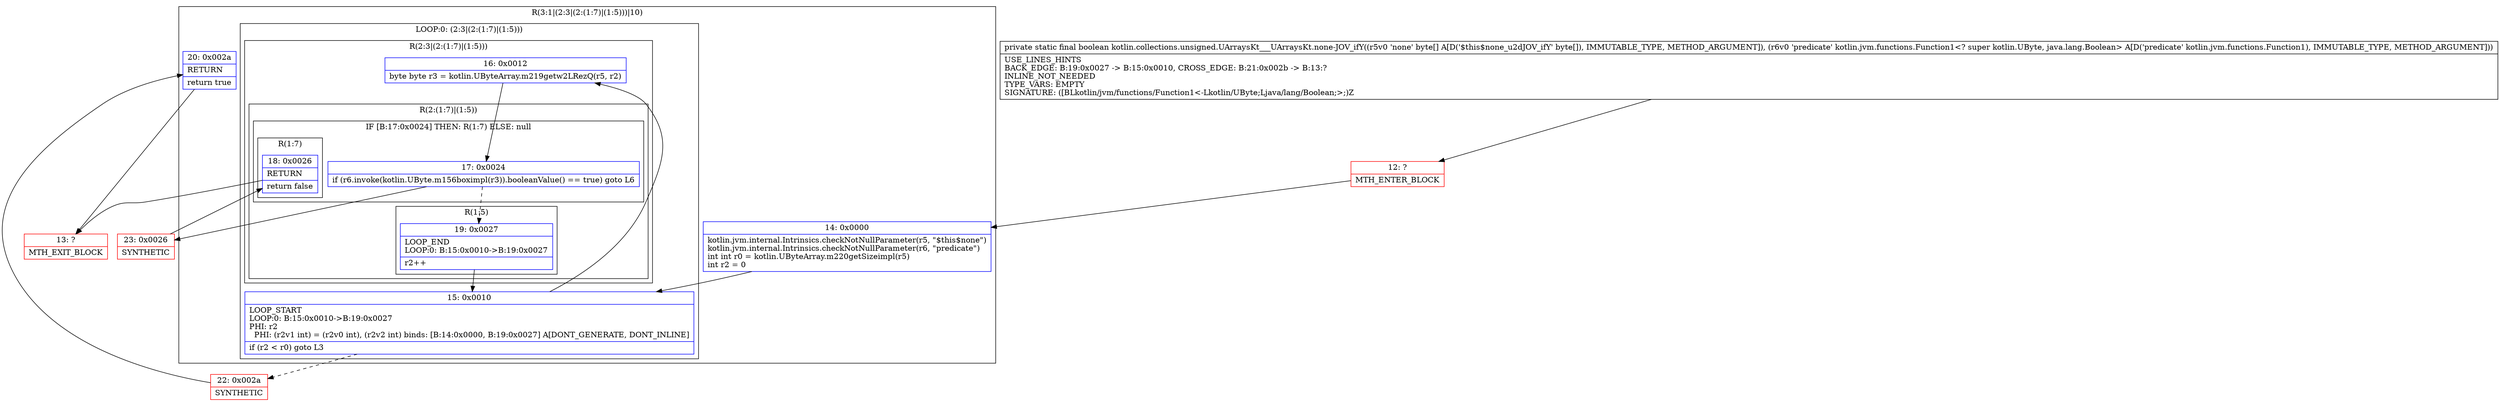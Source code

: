 digraph "CFG forkotlin.collections.unsigned.UArraysKt___UArraysKt.none\-JOV_ifY([BLkotlin\/jvm\/functions\/Function1;)Z" {
subgraph cluster_Region_1250161297 {
label = "R(3:1|(2:3|(2:(1:7)|(1:5)))|10)";
node [shape=record,color=blue];
Node_14 [shape=record,label="{14\:\ 0x0000|kotlin.jvm.internal.Intrinsics.checkNotNullParameter(r5, \"$this$none\")\lkotlin.jvm.internal.Intrinsics.checkNotNullParameter(r6, \"predicate\")\lint int r0 = kotlin.UByteArray.m220getSizeimpl(r5)\lint r2 = 0\l}"];
subgraph cluster_LoopRegion_1652134246 {
label = "LOOP:0: (2:3|(2:(1:7)|(1:5)))";
node [shape=record,color=blue];
Node_15 [shape=record,label="{15\:\ 0x0010|LOOP_START\lLOOP:0: B:15:0x0010\-\>B:19:0x0027\lPHI: r2 \l  PHI: (r2v1 int) = (r2v0 int), (r2v2 int) binds: [B:14:0x0000, B:19:0x0027] A[DONT_GENERATE, DONT_INLINE]\l|if (r2 \< r0) goto L3\l}"];
subgraph cluster_Region_1923965080 {
label = "R(2:3|(2:(1:7)|(1:5)))";
node [shape=record,color=blue];
Node_16 [shape=record,label="{16\:\ 0x0012|byte byte r3 = kotlin.UByteArray.m219getw2LRezQ(r5, r2)\l}"];
subgraph cluster_Region_1316010802 {
label = "R(2:(1:7)|(1:5))";
node [shape=record,color=blue];
subgraph cluster_IfRegion_661590822 {
label = "IF [B:17:0x0024] THEN: R(1:7) ELSE: null";
node [shape=record,color=blue];
Node_17 [shape=record,label="{17\:\ 0x0024|if (r6.invoke(kotlin.UByte.m156boximpl(r3)).booleanValue() == true) goto L6\l}"];
subgraph cluster_Region_1717402096 {
label = "R(1:7)";
node [shape=record,color=blue];
Node_18 [shape=record,label="{18\:\ 0x0026|RETURN\l|return false\l}"];
}
}
subgraph cluster_Region_1063989518 {
label = "R(1:5)";
node [shape=record,color=blue];
Node_19 [shape=record,label="{19\:\ 0x0027|LOOP_END\lLOOP:0: B:15:0x0010\-\>B:19:0x0027\l|r2++\l}"];
}
}
}
}
Node_20 [shape=record,label="{20\:\ 0x002a|RETURN\l|return true\l}"];
}
Node_12 [shape=record,color=red,label="{12\:\ ?|MTH_ENTER_BLOCK\l}"];
Node_23 [shape=record,color=red,label="{23\:\ 0x0026|SYNTHETIC\l}"];
Node_13 [shape=record,color=red,label="{13\:\ ?|MTH_EXIT_BLOCK\l}"];
Node_22 [shape=record,color=red,label="{22\:\ 0x002a|SYNTHETIC\l}"];
MethodNode[shape=record,label="{private static final boolean kotlin.collections.unsigned.UArraysKt___UArraysKt.none\-JOV_ifY((r5v0 'none' byte[] A[D('$this$none_u2dJOV_ifY' byte[]), IMMUTABLE_TYPE, METHOD_ARGUMENT]), (r6v0 'predicate' kotlin.jvm.functions.Function1\<? super kotlin.UByte, java.lang.Boolean\> A[D('predicate' kotlin.jvm.functions.Function1), IMMUTABLE_TYPE, METHOD_ARGUMENT]))  | USE_LINES_HINTS\lBACK_EDGE: B:19:0x0027 \-\> B:15:0x0010, CROSS_EDGE: B:21:0x002b \-\> B:13:?\lINLINE_NOT_NEEDED\lTYPE_VARS: EMPTY\lSIGNATURE: ([BLkotlin\/jvm\/functions\/Function1\<\-Lkotlin\/UByte;Ljava\/lang\/Boolean;\>;)Z\l}"];
MethodNode -> Node_12;Node_14 -> Node_15;
Node_15 -> Node_16;
Node_15 -> Node_22[style=dashed];
Node_16 -> Node_17;
Node_17 -> Node_19[style=dashed];
Node_17 -> Node_23;
Node_18 -> Node_13;
Node_19 -> Node_15;
Node_20 -> Node_13;
Node_12 -> Node_14;
Node_23 -> Node_18;
Node_22 -> Node_20;
}

